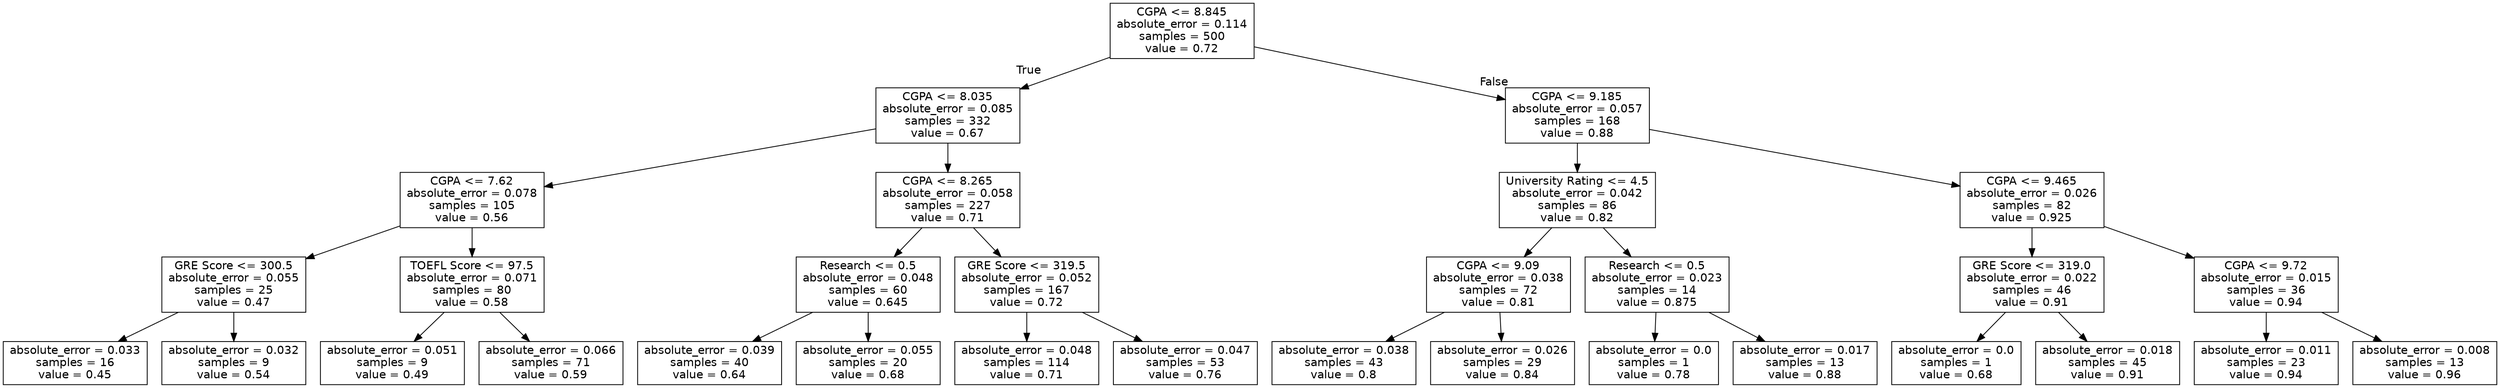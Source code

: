 digraph Tree {
node [shape=box, fontname="helvetica"] ;
edge [fontname="helvetica"] ;
0 [label="CGPA <= 8.845\nabsolute_error = 0.114\nsamples = 500\nvalue = 0.72"] ;
1 [label="CGPA <= 8.035\nabsolute_error = 0.085\nsamples = 332\nvalue = 0.67"] ;
0 -> 1 [labeldistance=2.5, labelangle=45, headlabel="True"] ;
2 [label="CGPA <= 7.62\nabsolute_error = 0.078\nsamples = 105\nvalue = 0.56"] ;
1 -> 2 ;
3 [label="GRE Score <= 300.5\nabsolute_error = 0.055\nsamples = 25\nvalue = 0.47"] ;
2 -> 3 ;
4 [label="absolute_error = 0.033\nsamples = 16\nvalue = 0.45"] ;
3 -> 4 ;
5 [label="absolute_error = 0.032\nsamples = 9\nvalue = 0.54"] ;
3 -> 5 ;
6 [label="TOEFL Score <= 97.5\nabsolute_error = 0.071\nsamples = 80\nvalue = 0.58"] ;
2 -> 6 ;
7 [label="absolute_error = 0.051\nsamples = 9\nvalue = 0.49"] ;
6 -> 7 ;
8 [label="absolute_error = 0.066\nsamples = 71\nvalue = 0.59"] ;
6 -> 8 ;
9 [label="CGPA <= 8.265\nabsolute_error = 0.058\nsamples = 227\nvalue = 0.71"] ;
1 -> 9 ;
10 [label="Research <= 0.5\nabsolute_error = 0.048\nsamples = 60\nvalue = 0.645"] ;
9 -> 10 ;
11 [label="absolute_error = 0.039\nsamples = 40\nvalue = 0.64"] ;
10 -> 11 ;
12 [label="absolute_error = 0.055\nsamples = 20\nvalue = 0.68"] ;
10 -> 12 ;
13 [label="GRE Score <= 319.5\nabsolute_error = 0.052\nsamples = 167\nvalue = 0.72"] ;
9 -> 13 ;
14 [label="absolute_error = 0.048\nsamples = 114\nvalue = 0.71"] ;
13 -> 14 ;
15 [label="absolute_error = 0.047\nsamples = 53\nvalue = 0.76"] ;
13 -> 15 ;
16 [label="CGPA <= 9.185\nabsolute_error = 0.057\nsamples = 168\nvalue = 0.88"] ;
0 -> 16 [labeldistance=2.5, labelangle=-45, headlabel="False"] ;
17 [label="University Rating <= 4.5\nabsolute_error = 0.042\nsamples = 86\nvalue = 0.82"] ;
16 -> 17 ;
18 [label="CGPA <= 9.09\nabsolute_error = 0.038\nsamples = 72\nvalue = 0.81"] ;
17 -> 18 ;
19 [label="absolute_error = 0.038\nsamples = 43\nvalue = 0.8"] ;
18 -> 19 ;
20 [label="absolute_error = 0.026\nsamples = 29\nvalue = 0.84"] ;
18 -> 20 ;
21 [label="Research <= 0.5\nabsolute_error = 0.023\nsamples = 14\nvalue = 0.875"] ;
17 -> 21 ;
22 [label="absolute_error = 0.0\nsamples = 1\nvalue = 0.78"] ;
21 -> 22 ;
23 [label="absolute_error = 0.017\nsamples = 13\nvalue = 0.88"] ;
21 -> 23 ;
24 [label="CGPA <= 9.465\nabsolute_error = 0.026\nsamples = 82\nvalue = 0.925"] ;
16 -> 24 ;
25 [label="GRE Score <= 319.0\nabsolute_error = 0.022\nsamples = 46\nvalue = 0.91"] ;
24 -> 25 ;
26 [label="absolute_error = 0.0\nsamples = 1\nvalue = 0.68"] ;
25 -> 26 ;
27 [label="absolute_error = 0.018\nsamples = 45\nvalue = 0.91"] ;
25 -> 27 ;
28 [label="CGPA <= 9.72\nabsolute_error = 0.015\nsamples = 36\nvalue = 0.94"] ;
24 -> 28 ;
29 [label="absolute_error = 0.011\nsamples = 23\nvalue = 0.94"] ;
28 -> 29 ;
30 [label="absolute_error = 0.008\nsamples = 13\nvalue = 0.96"] ;
28 -> 30 ;
}
